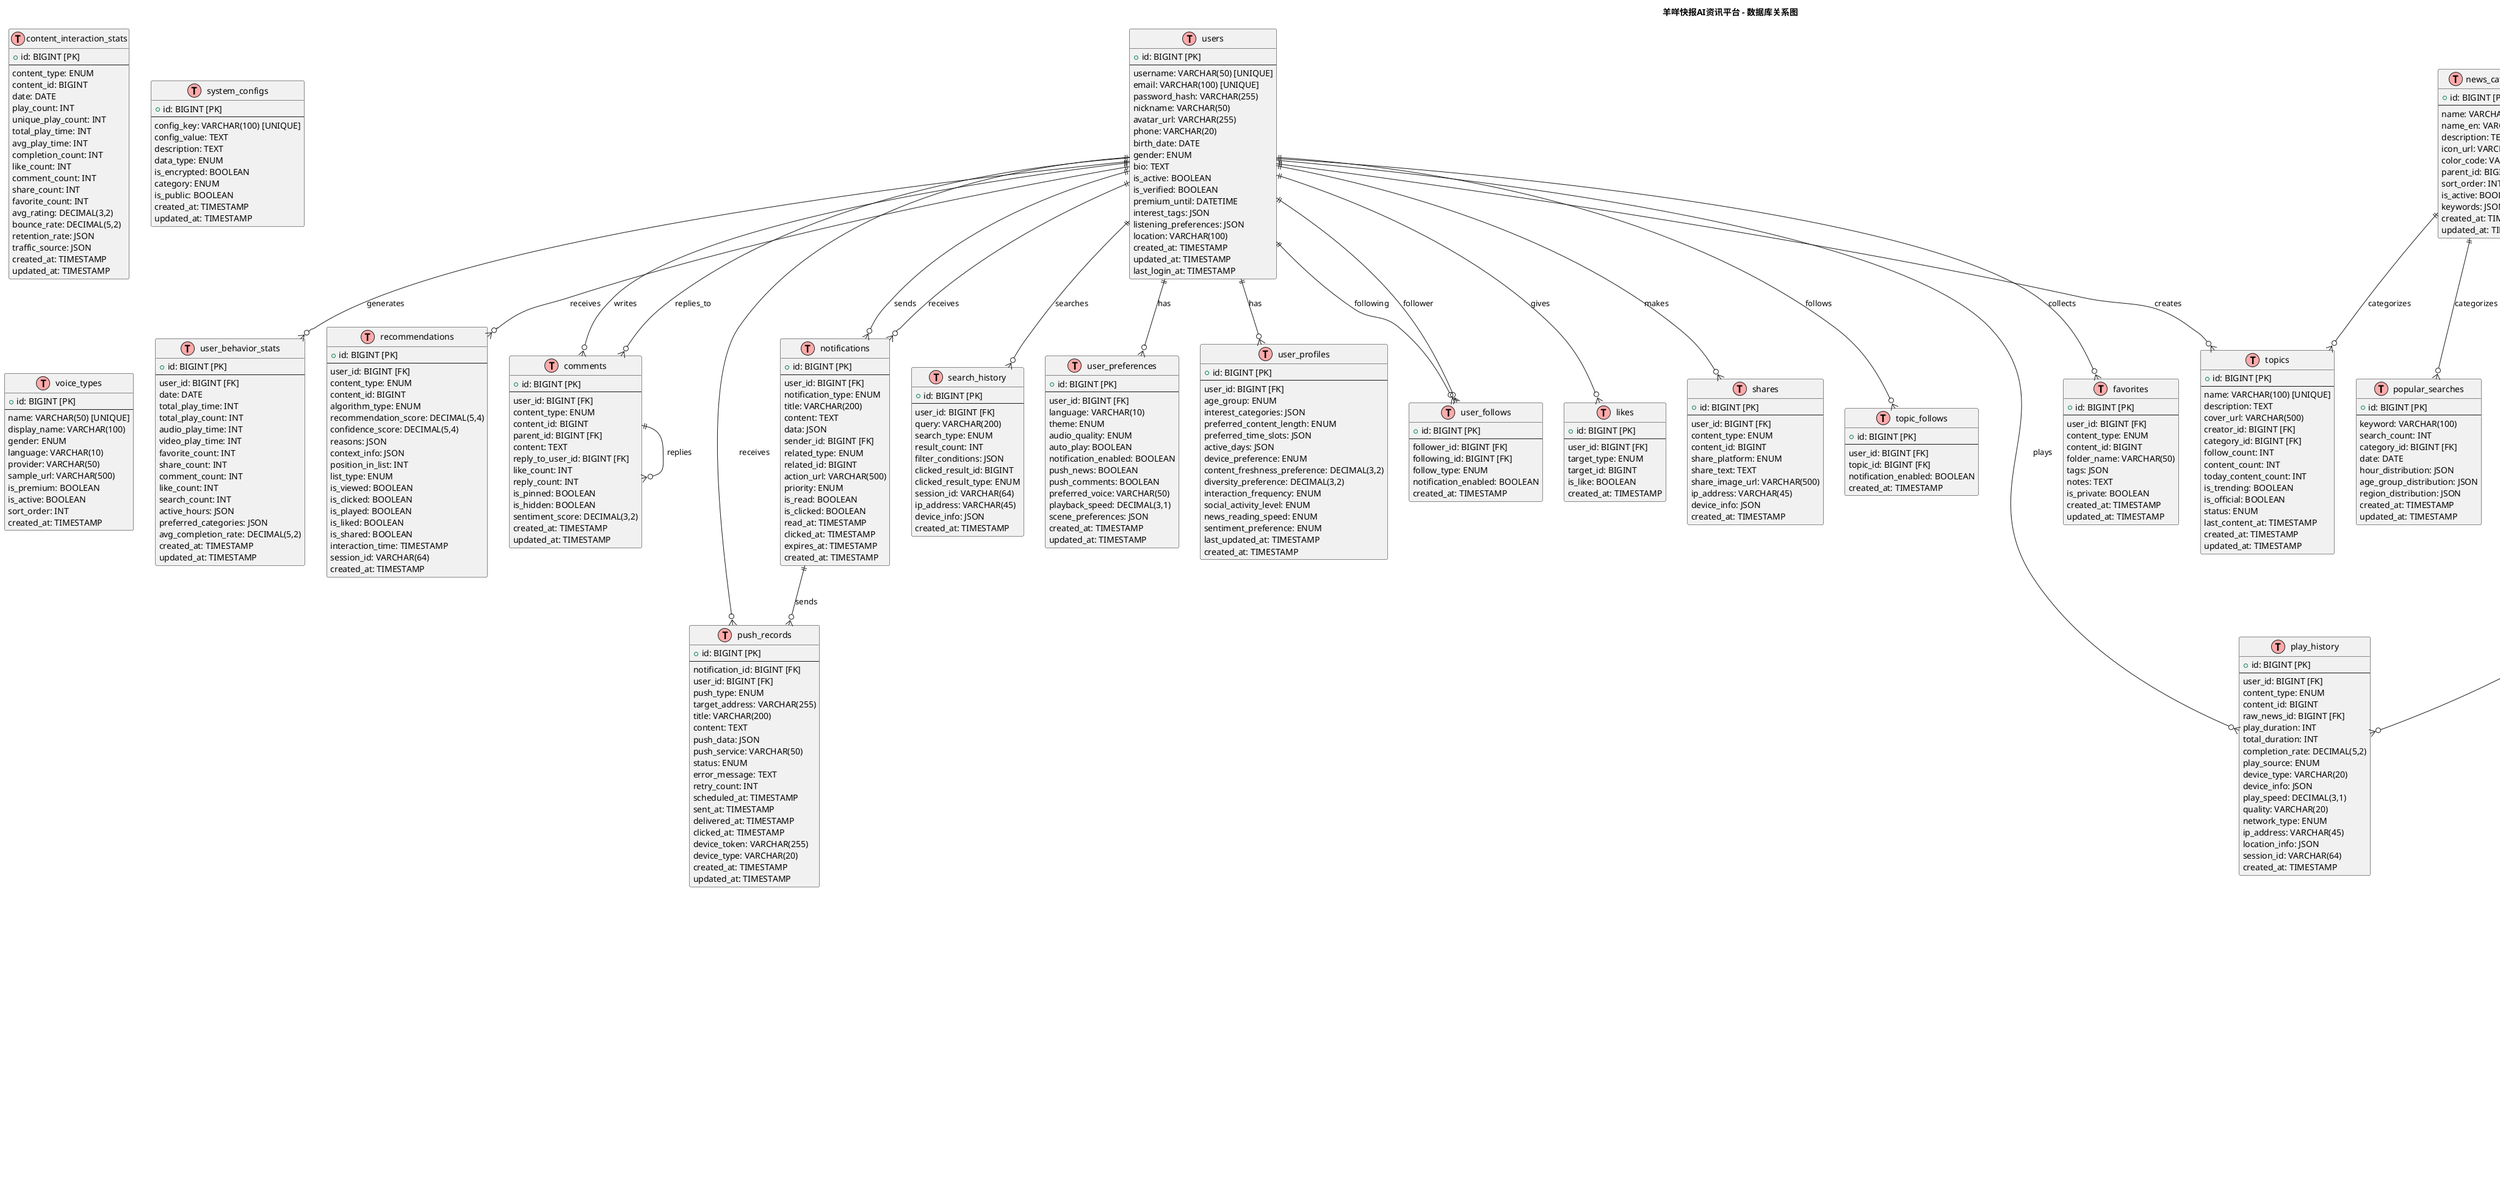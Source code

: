 @startuml 羊咩快报数据库设计
!define table(x) class x << (T,#FFAAAA) >>
!define view(x) class x << (V,#FFAAFF) >>
!define enum(x) class x << (E,#FFFFAA) >>

title 羊咩快报AI资讯平台 - 数据库关系图

' 用户系统
table(users) {
    + id: BIGINT [PK]
    --
    username: VARCHAR(50) [UNIQUE]
    email: VARCHAR(100) [UNIQUE]
    password_hash: VARCHAR(255)
    nickname: VARCHAR(50)
    avatar_url: VARCHAR(255)
    phone: VARCHAR(20)
    birth_date: DATE
    gender: ENUM
    bio: TEXT
    is_active: BOOLEAN
    is_verified: BOOLEAN
    premium_until: DATETIME
    interest_tags: JSON
    listening_preferences: JSON
    location: VARCHAR(100)
    created_at: TIMESTAMP
    updated_at: TIMESTAMP
    last_login_at: TIMESTAMP
}

table(user_preferences) {
    + id: BIGINT [PK]
    --
    user_id: BIGINT [FK]
    language: VARCHAR(10)
    theme: ENUM
    audio_quality: ENUM
    auto_play: BOOLEAN
    notification_enabled: BOOLEAN
    push_news: BOOLEAN
    push_comments: BOOLEAN
    preferred_voice: VARCHAR(50)
    playback_speed: DECIMAL(3,1)
    scene_preferences: JSON
    created_at: TIMESTAMP
    updated_at: TIMESTAMP
}

table(user_profiles) {
    + id: BIGINT [PK]
    --
    user_id: BIGINT [FK]
    age_group: ENUM
    interest_categories: JSON
    preferred_content_length: ENUM
    preferred_time_slots: JSON
    active_days: JSON
    device_preference: ENUM
    content_freshness_preference: DECIMAL(3,2)
    diversity_preference: DECIMAL(3,2)
    interaction_frequency: ENUM
    social_activity_level: ENUM
    news_reading_speed: ENUM
    sentiment_preference: ENUM
    last_updated_at: TIMESTAMP
    created_at: TIMESTAMP
}

' 资讯内容系统
table(news_categories) {
    + id: BIGINT [PK]
    --
    name: VARCHAR(50)
    name_en: VARCHAR(50)
    description: TEXT
    icon_url: VARCHAR(255)
    color_code: VARCHAR(7)
    parent_id: BIGINT [FK]
    sort_order: INT
    is_active: BOOLEAN
    keywords: JSON
    created_at: TIMESTAMP
    updated_at: TIMESTAMP
}

table(news_sources) {
    + id: BIGINT [PK]
    --
    name: VARCHAR(100)
    website_url: VARCHAR(255)
    rss_url: VARCHAR(255)
    api_endpoint: VARCHAR(255)
    source_type: ENUM
    credibility_score: DECIMAL(3,2)
    is_active: BOOLEAN
    crawl_interval: INT
    last_crawled_at: TIMESTAMP
    config: JSON
    created_at: TIMESTAMP
    updated_at: TIMESTAMP
}

table(raw_news) {
    + id: BIGINT [PK]
    --
    source_id: BIGINT [FK]
    title: VARCHAR(500)
    content: TEXT
    summary: TEXT
    author: VARCHAR(100)
    source_url: VARCHAR(500) [UNIQUE]
    image_urls: JSON
    published_at: TIMESTAMP
    crawled_at: TIMESTAMP
    language: VARCHAR(10)
    category_id: BIGINT [FK]
    tags: JSON
    keywords: JSON
    sentiment_score: DECIMAL(3,2)
    importance_score: DECIMAL(3,2)
    is_processed: BOOLEAN
    is_duplicate: BOOLEAN
    duplicate_of: BIGINT [FK]
}

' AI生成内容系统
table(ai_commentary) {
    + id: BIGINT [PK]
    --
    raw_news_id: BIGINT [FK]
    title: VARCHAR(500)
    script: TEXT
    summary: VARCHAR(1000)
    commentary_style: ENUM
    target_duration: INT
    voice_type: VARCHAR(50)
    language: VARCHAR(10)
    generation_model: VARCHAR(50)
    generation_prompt: TEXT
    quality_score: DECIMAL(3,2)
    is_reviewed: BOOLEAN
    reviewed_by: BIGINT [FK]
    reviewed_at: TIMESTAMP
    is_published: BOOLEAN
    published_at: TIMESTAMP
    created_at: TIMESTAMP
    updated_at: TIMESTAMP
}

table(ai_audio_content) {
    + id: BIGINT [PK]
    --
    commentary_id: BIGINT [FK]
    audio_url: VARCHAR(500)
    duration: INT
    file_size: BIGINT
    bitrate: INT
    format: VARCHAR(10)
    voice_type: VARCHAR(50)
    speech_rate: DECIMAL(3,1)
    tts_service: VARCHAR(50)
    generation_time: INT
    is_active: BOOLEAN
    play_count: BIGINT
    like_count: INT
    share_count: INT
    created_at: TIMESTAMP
    updated_at: TIMESTAMP
}

table(ai_video_content) {
    + id: BIGINT [PK]
    --
    commentary_id: BIGINT [FK]
    video_url: VARCHAR(500)
    thumbnail_url: VARCHAR(500)
    duration: INT
    file_size: BIGINT
    resolution: VARCHAR(20)
    format: VARCHAR(10)
    avatar_type: VARCHAR(50)
    background_style: VARCHAR(50)
    generation_service: VARCHAR(50)
    generation_time: INT
    is_active: BOOLEAN
    play_count: BIGINT
    like_count: INT
    share_count: INT
    created_at: TIMESTAMP
    updated_at: TIMESTAMP
}

' 社区系统
table(user_follows) {
    + id: BIGINT [PK]
    --
    follower_id: BIGINT [FK]
    following_id: BIGINT [FK]
    follow_type: ENUM
    notification_enabled: BOOLEAN
    created_at: TIMESTAMP
}

table(comments) {
    + id: BIGINT [PK]
    --
    user_id: BIGINT [FK]
    content_type: ENUM
    content_id: BIGINT
    parent_id: BIGINT [FK]
    content: TEXT
    reply_to_user_id: BIGINT [FK]
    like_count: INT
    reply_count: INT
    is_pinned: BOOLEAN
    is_hidden: BOOLEAN
    sentiment_score: DECIMAL(3,2)
    created_at: TIMESTAMP
    updated_at: TIMESTAMP
}

table(likes) {
    + id: BIGINT [PK]
    --
    user_id: BIGINT [FK]
    target_type: ENUM
    target_id: BIGINT
    is_like: BOOLEAN
    created_at: TIMESTAMP
}

table(shares) {
    + id: BIGINT [PK]
    --
    user_id: BIGINT [FK]
    content_type: ENUM
    content_id: BIGINT
    share_platform: ENUM
    share_text: TEXT
    share_image_url: VARCHAR(500)
    ip_address: VARCHAR(45)
    device_info: JSON
    created_at: TIMESTAMP
}

table(topics) {
    + id: BIGINT [PK]
    --
    name: VARCHAR(100) [UNIQUE]
    description: TEXT
    cover_url: VARCHAR(500)
    creator_id: BIGINT [FK]
    category_id: BIGINT [FK]
    follow_count: INT
    content_count: INT
    today_content_count: INT
    is_trending: BOOLEAN
    is_official: BOOLEAN
    status: ENUM
    last_content_at: TIMESTAMP
    created_at: TIMESTAMP
    updated_at: TIMESTAMP
}

table(topic_follows) {
    + id: BIGINT [PK]
    --
    user_id: BIGINT [FK]
    topic_id: BIGINT [FK]
    notification_enabled: BOOLEAN
    created_at: TIMESTAMP
}

' 播放与行为系统
table(play_history) {
    + id: BIGINT [PK]
    --
    user_id: BIGINT [FK]
    content_type: ENUM
    content_id: BIGINT
    raw_news_id: BIGINT [FK]
    play_duration: INT
    total_duration: INT
    completion_rate: DECIMAL(5,2)
    play_source: ENUM
    device_type: VARCHAR(20)
    device_info: JSON
    play_speed: DECIMAL(3,1)
    quality: VARCHAR(20)
    network_type: ENUM
    ip_address: VARCHAR(45)
    location_info: JSON
    session_id: VARCHAR(64)
    created_at: TIMESTAMP
}

table(favorites) {
    + id: BIGINT [PK]
    --
    user_id: BIGINT [FK]
    content_type: ENUM
    content_id: BIGINT
    folder_name: VARCHAR(50)
    tags: JSON
    notes: TEXT
    is_private: BOOLEAN
    created_at: TIMESTAMP
    updated_at: TIMESTAMP
}

table(user_behavior_stats) {
    + id: BIGINT [PK]
    --
    user_id: BIGINT [FK]
    date: DATE
    total_play_time: INT
    total_play_count: INT
    audio_play_time: INT
    video_play_time: INT
    favorite_count: INT
    share_count: INT
    comment_count: INT
    like_count: INT
    search_count: INT
    active_hours: JSON
    preferred_categories: JSON
    avg_completion_rate: DECIMAL(5,2)
    created_at: TIMESTAMP
    updated_at: TIMESTAMP
}

table(content_interaction_stats) {
    + id: BIGINT [PK]
    --
    content_type: ENUM
    content_id: BIGINT
    date: DATE
    play_count: INT
    unique_play_count: INT
    total_play_time: INT
    avg_play_time: INT
    completion_count: INT
    like_count: INT
    comment_count: INT
    share_count: INT
    favorite_count: INT
    avg_rating: DECIMAL(3,2)
    bounce_rate: DECIMAL(5,2)
    retention_rate: JSON
    traffic_source: JSON
    created_at: TIMESTAMP
    updated_at: TIMESTAMP
}

' 推荐系统
table(recommendations) {
    + id: BIGINT [PK]
    --
    user_id: BIGINT [FK]
    content_type: ENUM
    content_id: BIGINT
    algorithm_type: ENUM
    recommendation_score: DECIMAL(5,4)
    confidence_score: DECIMAL(5,4)
    reasons: JSON
    context_info: JSON
    position_in_list: INT
    list_type: ENUM
    is_viewed: BOOLEAN
    is_clicked: BOOLEAN
    is_played: BOOLEAN
    is_liked: BOOLEAN
    is_shared: BOOLEAN
    interaction_time: TIMESTAMP
    session_id: VARCHAR(64)
    created_at: TIMESTAMP
}

table(trending_topics) {
    + id: BIGINT [PK]
    --
    keyword: VARCHAR(100)
    category_id: BIGINT [FK]
    trend_type: ENUM
    mention_count: INT
    search_count: INT
    engagement_score: DECIMAL(8,4)
    velocity_score: DECIMAL(8,4)
    related_news_count: INT
    geographic_scope: ENUM
    age_group_distribution: JSON
    peak_time: TIME
    trend_start_time: TIMESTAMP
    trend_end_time: TIMESTAMP
    related_keywords: JSON
    sentiment_distribution: JSON
    is_active: BOOLEAN
    created_at: TIMESTAMP
    updated_at: TIMESTAMP
}

' 通知系统
table(notifications) {
    + id: BIGINT [PK]
    --
    user_id: BIGINT [FK]
    notification_type: ENUM
    title: VARCHAR(200)
    content: TEXT
    data: JSON
    sender_id: BIGINT [FK]
    related_type: ENUM
    related_id: BIGINT
    action_url: VARCHAR(500)
    priority: ENUM
    is_read: BOOLEAN
    is_clicked: BOOLEAN
    read_at: TIMESTAMP
    clicked_at: TIMESTAMP
    expires_at: TIMESTAMP
    created_at: TIMESTAMP
}

table(push_records) {
    + id: BIGINT [PK]
    --
    notification_id: BIGINT [FK]
    user_id: BIGINT [FK]
    push_type: ENUM
    target_address: VARCHAR(255)
    title: VARCHAR(200)
    content: TEXT
    push_data: JSON
    push_service: VARCHAR(50)
    status: ENUM
    error_message: TEXT
    retry_count: INT
    scheduled_at: TIMESTAMP
    sent_at: TIMESTAMP
    delivered_at: TIMESTAMP
    clicked_at: TIMESTAMP
    device_token: VARCHAR(255)
    device_type: VARCHAR(20)
    created_at: TIMESTAMP
    updated_at: TIMESTAMP
}

' 系统配置与标签
table(system_configs) {
    + id: BIGINT [PK]
    --
    config_key: VARCHAR(100) [UNIQUE]
    config_value: TEXT
    description: TEXT
    data_type: ENUM
    is_encrypted: BOOLEAN
    category: ENUM
    is_public: BOOLEAN
    created_at: TIMESTAMP
    updated_at: TIMESTAMP
}

table(content_tags) {
    + id: BIGINT [PK]
    --
    name: VARCHAR(50) [UNIQUE]
    category: ENUM
    color_code: VARCHAR(7)
    icon_url: VARCHAR(255)
    description: TEXT
    usage_count: INT
    is_system_tag: BOOLEAN
    is_active: BOOLEAN
    created_at: TIMESTAMP
    updated_at: TIMESTAMP
}

table(content_tag_relations) {
    + id: BIGINT [PK]
    --
    content_type: ENUM
    content_id: BIGINT
    tag_id: BIGINT [FK]
    relevance_score: DECIMAL(3,2)
    is_auto_tagged: BOOLEAN
    tagged_by: BIGINT [FK]
    created_at: TIMESTAMP
}

table(ai_model_configs) {
    + id: BIGINT [PK]
    --
    model_name: VARCHAR(100)
    model_type: ENUM
    provider: VARCHAR(50)
    api_endpoint: VARCHAR(255)
    model_version: VARCHAR(50)
    max_tokens: INT
    temperature: DECIMAL(3,2)
    top_p: DECIMAL(3,2)
    frequency_penalty: DECIMAL(3,2)
    presence_penalty: DECIMAL(3,2)
    cost_per_token: DECIMAL(8,6)
    rate_limit_rpm: INT
    rate_limit_tpm: INT
    is_active: BOOLEAN
    priority: INT
    config_json: JSON
    created_at: TIMESTAMP
    updated_at: TIMESTAMP
}

table(api_usage_stats) {
    + id: BIGINT [PK]
    --
    model_config_id: BIGINT [FK]
    date: DATE
    request_count: INT
    token_count: BIGINT
    success_count: INT
    error_count: INT
    total_cost: DECIMAL(10,4)
    avg_response_time: INT
    peak_hour: INT
    error_types: JSON
    created_at: TIMESTAMP
    updated_at: TIMESTAMP
}

table(content_generation_tasks) {
    + id: BIGINT [PK]
    --
    task_type: ENUM
    raw_news_id: BIGINT [FK]
    model_config_id: BIGINT [FK]
    input_data: JSON
    output_data: JSON
    status: ENUM
    priority: ENUM
    progress_percentage: INT
    estimated_duration: INT
    actual_duration: INT
    error_message: TEXT
    retry_count: INT
    max_retries: INT
    scheduled_at: TIMESTAMP
    started_at: TIMESTAMP
    completed_at: TIMESTAMP
    created_at: TIMESTAMP
    updated_at: TIMESTAMP
}

' 管理后台系统
table(admin_users) {
    + id: BIGINT [PK]
    --
    username: VARCHAR(50) [UNIQUE]
    email: VARCHAR(100) [UNIQUE]
    password_hash: VARCHAR(255)
    name: VARCHAR(100)
    avatar_url: VARCHAR(255)
    role: ENUM
    permissions: JSON
    is_active: BOOLEAN
    last_login_at: TIMESTAMP
    last_login_ip: VARCHAR(45)
    created_at: TIMESTAMP
    updated_at: TIMESTAMP
}

table(content_moderation) {
    + id: BIGINT [PK]
    --
    content_type: ENUM
    content_id: BIGINT
    status: ENUM
    moderator_id: BIGINT [FK]
    moderation_reason: TEXT
    ai_score: DECIMAL(3,2)
    ai_flags: JSON
    user_reports_count: INT
    priority: ENUM
    moderated_at: TIMESTAMP
    created_at: TIMESTAMP
    updated_at: TIMESTAMP
}

' 搜索系统
table(search_history) {
    + id: BIGINT [PK]
    --
    user_id: BIGINT [FK]
    query: VARCHAR(200)
    search_type: ENUM
    result_count: INT
    filter_conditions: JSON
    clicked_result_id: BIGINT
    clicked_result_type: ENUM
    session_id: VARCHAR(64)
    ip_address: VARCHAR(45)
    device_info: JSON
    created_at: TIMESTAMP
}

table(popular_searches) {
    + id: BIGINT [PK]
    --
    keyword: VARCHAR(100)
    search_count: INT
    category_id: BIGINT [FK]
    date: DATE
    hour_distribution: JSON
    age_group_distribution: JSON
    region_distribution: JSON
    created_at: TIMESTAMP
    updated_at: TIMESTAMP
}

table(voice_types) {
    + id: BIGINT [PK]
    --
    name: VARCHAR(50) [UNIQUE]
    display_name: VARCHAR(100)
    gender: ENUM
    language: VARCHAR(10)
    provider: VARCHAR(50)
    sample_url: VARCHAR(500)
    is_premium: BOOLEAN
    is_active: BOOLEAN
    sort_order: INT
    created_at: TIMESTAMP
}

' 主要关系定义
users ||--o{ user_preferences : "has"
users ||--o{ user_profiles : "has"
users ||--o{ user_follows : "follower"
users ||--o{ user_follows : "following"
users ||--o{ comments : "writes"
users ||--o{ likes : "gives"
users ||--o{ shares : "makes"
users ||--o{ topics : "creates"
users ||--o{ topic_follows : "follows"
users ||--o{ play_history : "plays"
users ||--o{ favorites : "collects"
users ||--o{ user_behavior_stats : "generates"
users ||--o{ recommendations : "receives"
users ||--o{ notifications : "receives"
users ||--o{ push_records : "receives"
users ||--o{ search_history : "searches"

news_categories ||--o{ news_categories : "parent"
news_categories ||--o{ raw_news : "categorizes"
news_categories ||--o{ topics : "categorizes"
news_categories ||--o{ trending_topics : "categorizes"
news_categories ||--o{ popular_searches : "categorizes"

news_sources ||--o{ raw_news : "provides"

raw_news ||--o{ raw_news : "duplicate"
raw_news ||--o{ ai_commentary : "generates"
raw_news ||--o{ play_history : "references"
raw_news ||--o{ content_generation_tasks : "processes"

ai_commentary ||--o{ ai_audio_content : "produces"
ai_commentary ||--o{ ai_video_content : "produces"
admin_users ||--o{ ai_commentary : "reviews"

comments ||--o{ comments : "replies"
users ||--o{ comments : "replies_to"

content_tags ||--o{ content_tag_relations : "tags"
admin_users ||--o{ content_tag_relations : "assigns"

ai_model_configs ||--o{ api_usage_stats : "tracks"
ai_model_configs ||--o{ content_generation_tasks : "uses"

admin_users ||--o{ content_moderation : "moderates"

notifications ||--o{ push_records : "sends"
users ||--o{ notifications : "sends"

@enduml